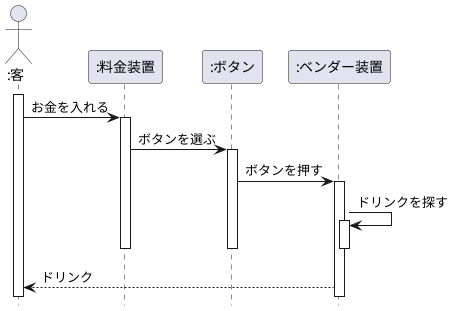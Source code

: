 @startuml シーケンス図
    hide footbox
    Actor ":客" as customer
    participant ":料金装置" as money
    participant ":ボタン" as button
    participant ":ベンダー装置" as bender

    activate customer
    customer -> money : お金を入れる

        activate money
        money -> button : ボタンを選ぶ

            activate button
            button -> bender : ボタンを押す

                activate bender
                bender -> bender : ドリンクを探す
                activate bender
                deactivate bender

            deactivate button

        deactivate money

    customer <-- bender : ドリンク    
@enduml